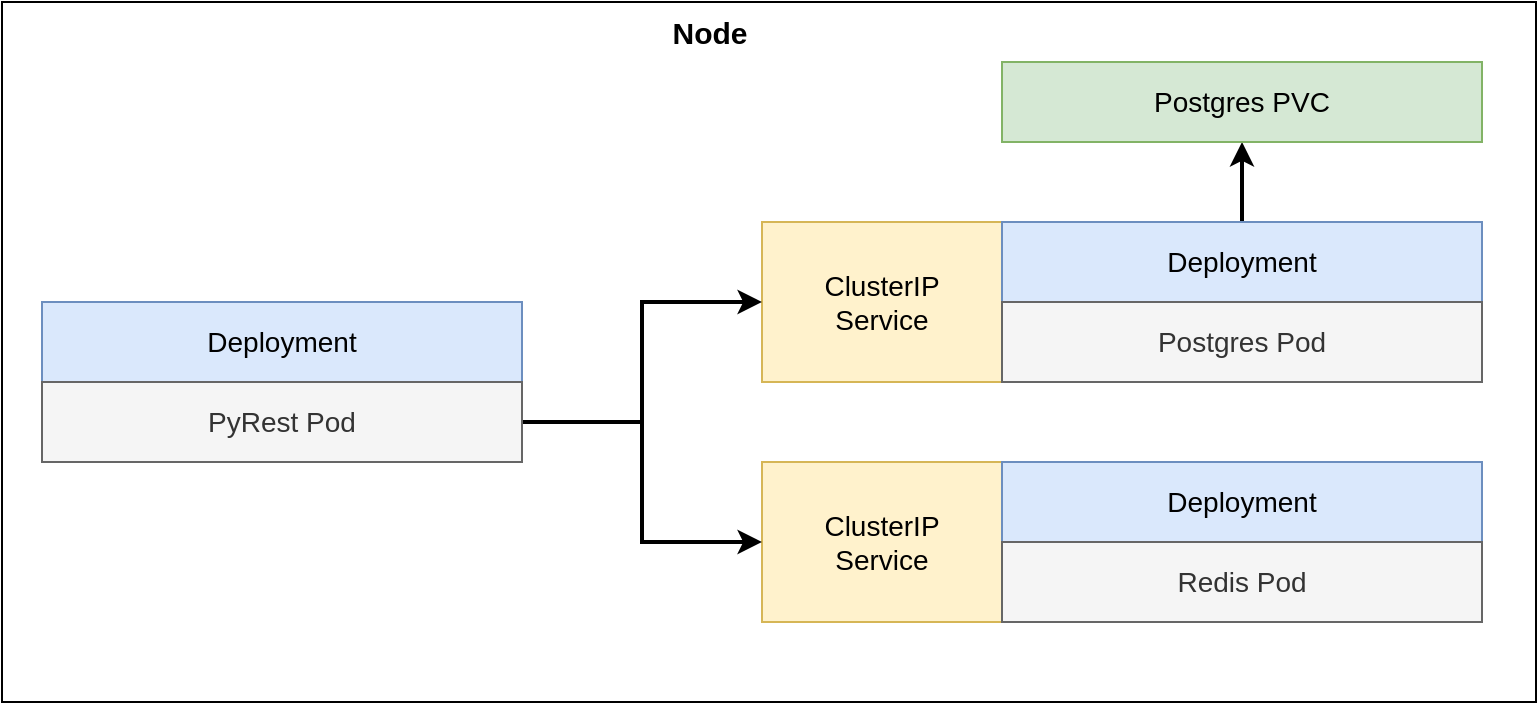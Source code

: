 <mxfile version="23.1.2" type="device">
  <diagram name="Page-1" id="HEBX5sutdUYssZjtsx-v">
    <mxGraphModel dx="1194" dy="724" grid="1" gridSize="10" guides="1" tooltips="1" connect="1" arrows="1" fold="1" page="1" pageScale="1" pageWidth="827" pageHeight="1169" math="0" shadow="0">
      <root>
        <mxCell id="0" />
        <mxCell id="1" parent="0" />
        <mxCell id="8BuQOBPp0OQaVyb2lasJ-21" value="" style="rounded=0;whiteSpace=wrap;html=1;" vertex="1" parent="1">
          <mxGeometry x="60" y="90" width="767" height="350" as="geometry" />
        </mxCell>
        <mxCell id="8BuQOBPp0OQaVyb2lasJ-9" value="&lt;font style=&quot;font-size: 14px;&quot;&gt;ClusterIP&lt;br&gt;Service&lt;/font&gt;" style="rounded=0;whiteSpace=wrap;html=1;fillColor=#fff2cc;strokeColor=#d6b656;" vertex="1" parent="1">
          <mxGeometry x="440" y="200" width="120" height="80" as="geometry" />
        </mxCell>
        <mxCell id="8BuQOBPp0OQaVyb2lasJ-16" style="edgeStyle=orthogonalEdgeStyle;rounded=0;orthogonalLoop=1;jettySize=auto;html=1;exitX=0.5;exitY=0;exitDx=0;exitDy=0;entryX=0.5;entryY=1;entryDx=0;entryDy=0;strokeWidth=2;" edge="1" parent="1" source="8BuQOBPp0OQaVyb2lasJ-10" target="8BuQOBPp0OQaVyb2lasJ-15">
          <mxGeometry relative="1" as="geometry" />
        </mxCell>
        <mxCell id="8BuQOBPp0OQaVyb2lasJ-10" value="&lt;span style=&quot;font-size: 14px;&quot;&gt;Deployment&lt;/span&gt;" style="rounded=0;whiteSpace=wrap;html=1;fillColor=#dae8fc;strokeColor=#6c8ebf;" vertex="1" parent="1">
          <mxGeometry x="560" y="200" width="240" height="40" as="geometry" />
        </mxCell>
        <mxCell id="8BuQOBPp0OQaVyb2lasJ-11" value="&lt;span style=&quot;font-size: 14px;&quot;&gt;Postgres Pod&lt;/span&gt;" style="rounded=0;whiteSpace=wrap;html=1;fillColor=#f5f5f5;fontColor=#333333;strokeColor=#666666;" vertex="1" parent="1">
          <mxGeometry x="560" y="240" width="240" height="40" as="geometry" />
        </mxCell>
        <mxCell id="8BuQOBPp0OQaVyb2lasJ-12" value="&lt;font style=&quot;font-size: 14px;&quot;&gt;ClusterIP&lt;br&gt;Service&lt;/font&gt;" style="rounded=0;whiteSpace=wrap;html=1;fillColor=#fff2cc;strokeColor=#d6b656;" vertex="1" parent="1">
          <mxGeometry x="440" y="320" width="120" height="80" as="geometry" />
        </mxCell>
        <mxCell id="8BuQOBPp0OQaVyb2lasJ-13" value="&lt;span style=&quot;font-size: 14px;&quot;&gt;Deployment&lt;/span&gt;" style="rounded=0;whiteSpace=wrap;html=1;fillColor=#dae8fc;strokeColor=#6c8ebf;" vertex="1" parent="1">
          <mxGeometry x="560" y="320" width="240" height="40" as="geometry" />
        </mxCell>
        <mxCell id="8BuQOBPp0OQaVyb2lasJ-14" value="&lt;span style=&quot;font-size: 14px;&quot;&gt;Redis Pod&lt;/span&gt;" style="rounded=0;whiteSpace=wrap;html=1;fillColor=#f5f5f5;fontColor=#333333;strokeColor=#666666;" vertex="1" parent="1">
          <mxGeometry x="560" y="360" width="240" height="40" as="geometry" />
        </mxCell>
        <mxCell id="8BuQOBPp0OQaVyb2lasJ-15" value="&lt;span style=&quot;font-size: 14px;&quot;&gt;Postgres PVC&lt;/span&gt;" style="rounded=0;whiteSpace=wrap;html=1;fillColor=#d5e8d4;strokeColor=#82b366;" vertex="1" parent="1">
          <mxGeometry x="560" y="120" width="240" height="40" as="geometry" />
        </mxCell>
        <mxCell id="8BuQOBPp0OQaVyb2lasJ-17" value="&lt;span style=&quot;font-size: 14px;&quot;&gt;Deployment&lt;/span&gt;" style="rounded=0;whiteSpace=wrap;html=1;fillColor=#dae8fc;strokeColor=#6c8ebf;" vertex="1" parent="1">
          <mxGeometry x="80" y="240" width="240" height="40" as="geometry" />
        </mxCell>
        <mxCell id="8BuQOBPp0OQaVyb2lasJ-19" style="edgeStyle=orthogonalEdgeStyle;rounded=0;orthogonalLoop=1;jettySize=auto;html=1;exitX=1;exitY=0.5;exitDx=0;exitDy=0;entryX=0;entryY=0.5;entryDx=0;entryDy=0;strokeWidth=2;" edge="1" parent="1" source="8BuQOBPp0OQaVyb2lasJ-18" target="8BuQOBPp0OQaVyb2lasJ-9">
          <mxGeometry relative="1" as="geometry" />
        </mxCell>
        <mxCell id="8BuQOBPp0OQaVyb2lasJ-20" style="edgeStyle=orthogonalEdgeStyle;rounded=0;orthogonalLoop=1;jettySize=auto;html=1;exitX=1;exitY=0.5;exitDx=0;exitDy=0;entryX=0;entryY=0.5;entryDx=0;entryDy=0;strokeWidth=2;" edge="1" parent="1" source="8BuQOBPp0OQaVyb2lasJ-18" target="8BuQOBPp0OQaVyb2lasJ-12">
          <mxGeometry relative="1" as="geometry" />
        </mxCell>
        <mxCell id="8BuQOBPp0OQaVyb2lasJ-18" value="&lt;span style=&quot;font-size: 14px;&quot;&gt;PyRest Pod&lt;/span&gt;" style="rounded=0;whiteSpace=wrap;html=1;fillColor=#f5f5f5;fontColor=#333333;strokeColor=#666666;" vertex="1" parent="1">
          <mxGeometry x="80" y="280" width="240" height="40" as="geometry" />
        </mxCell>
        <mxCell id="8BuQOBPp0OQaVyb2lasJ-22" value="&lt;font style=&quot;font-size: 15px;&quot;&gt;&lt;b&gt;Node&lt;/b&gt;&lt;/font&gt;" style="text;html=1;strokeColor=none;fillColor=none;align=center;verticalAlign=middle;whiteSpace=wrap;rounded=0;" vertex="1" parent="1">
          <mxGeometry x="384" y="90" width="60" height="30" as="geometry" />
        </mxCell>
      </root>
    </mxGraphModel>
  </diagram>
</mxfile>
